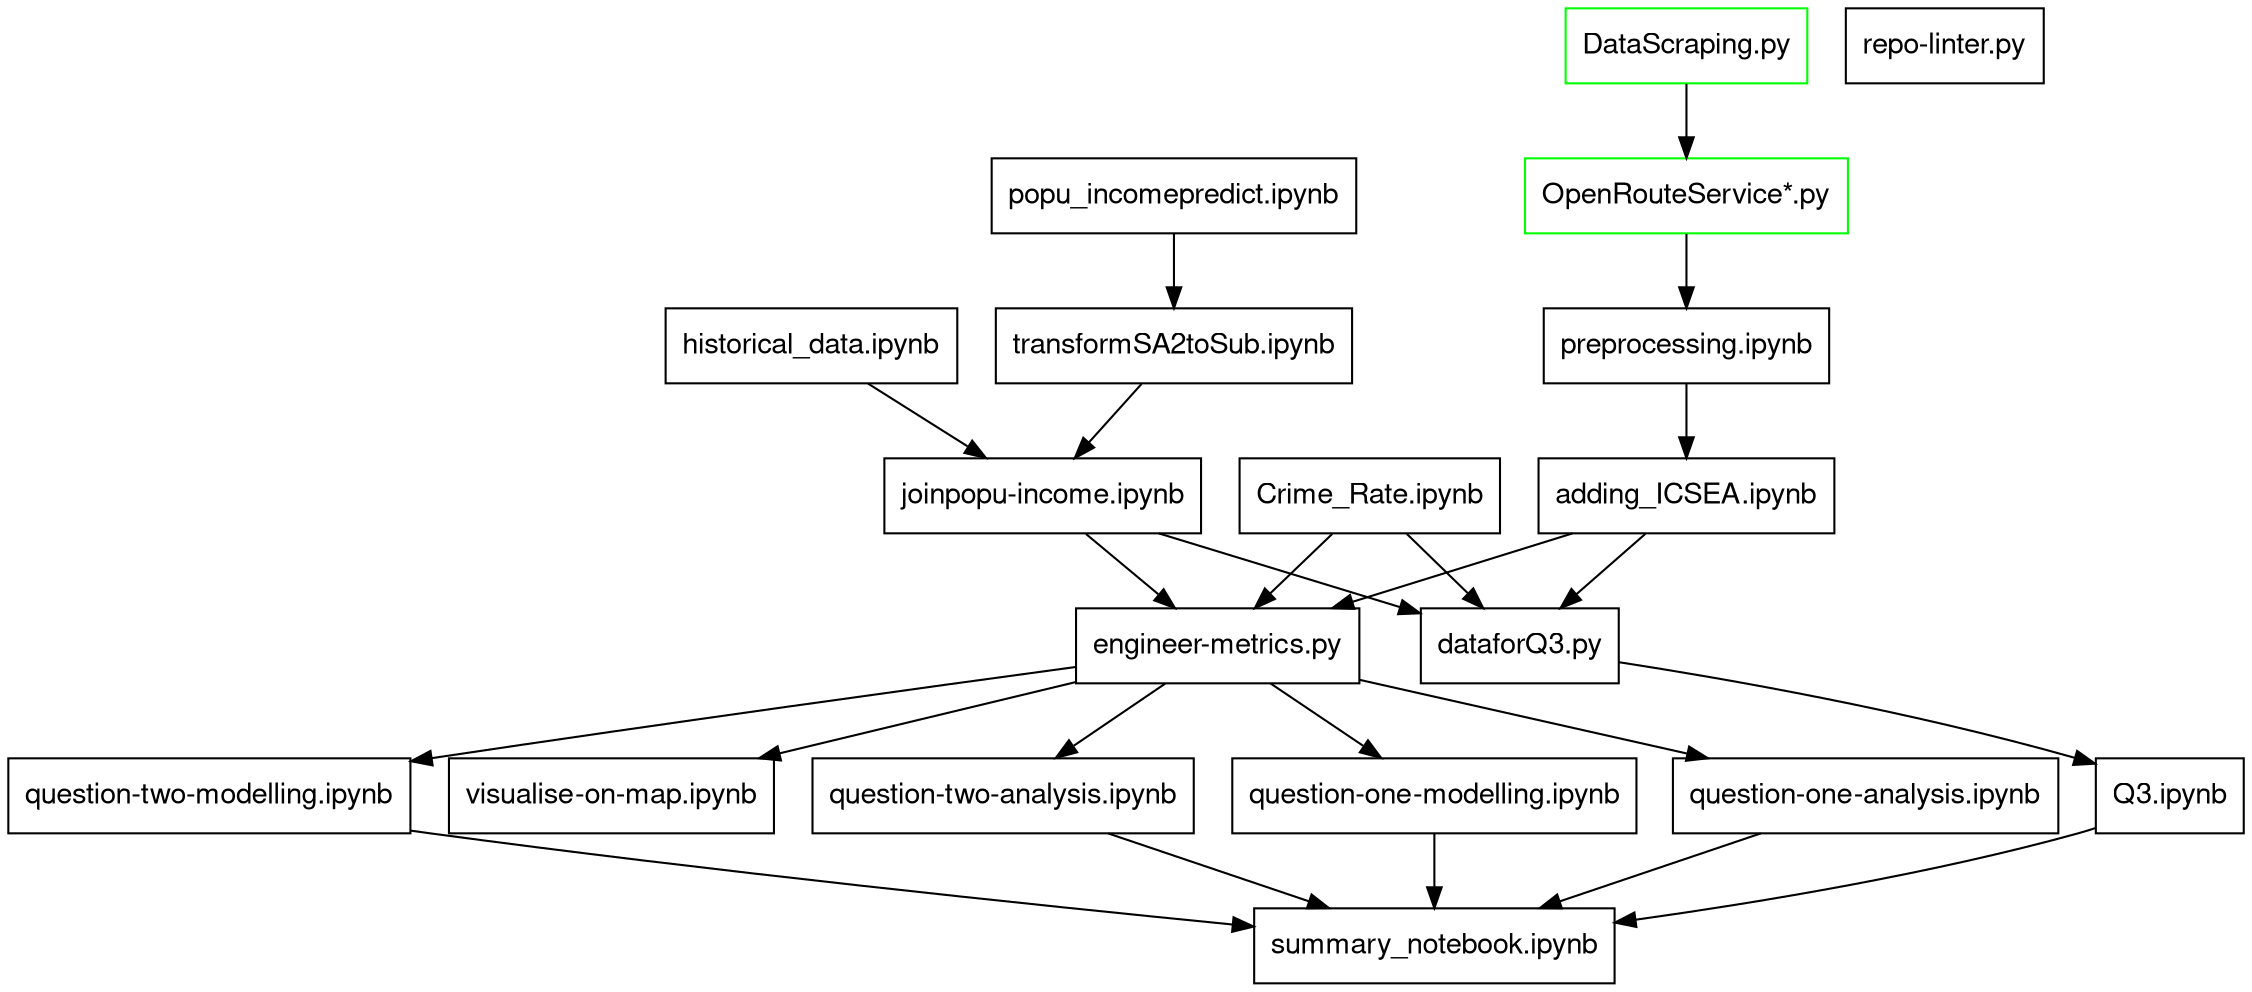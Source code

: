 digraph G {
  fontname="Helvetica,Arial,sans-serif"
  node [fontname="Helvetica,Arial,sans-serif"]
  edge [fontname="Helvetica,Arial,sans-serif"]
  node [shape=box];
  "DataScraping.py" [color="green"]
  "OpenRouteService*.py" [color="green"]
  "DataScraping.py" -> "OpenRouteService*.py" 
  "OpenRouteService*.py" -> "preprocessing.ipynb"
  "popu_incomepredict.ipynb"
  "popu_incomepredict.ipynb" -> "transformSA2toSub.ipynb"
  "transformSA2toSub.ipynb"
  "transformSA2toSub.ipynb" -> "joinpopu-income.ipynb"
  "historical_data.ipynb"
  "historical_data.ipynb" -> "joinpopu-income.ipynb"
  "joinpopu-income.ipynb"
  "joinpopu-income.ipynb" -> "dataforQ3.py"
  "joinpopu-income.ipynb" -> "engineer-metrics.py"
  "Crime_Rate.ipynb"
  "Crime_Rate.ipynb" -> "dataforQ3.py"
  "Crime_Rate.ipynb" -> "engineer-metrics.py"
  "preprocessing.ipynb"
  "preprocessing.ipynb" -> "adding_ICSEA.ipynb"
  "adding_ICSEA.ipynb"
  "adding_ICSEA.ipynb" -> "dataforQ3.py"
  "adding_ICSEA.ipynb" -> "engineer-metrics.py"
  "engineer-metrics.py"
  "engineer-metrics.py" -> "question-one-modelling.ipynb"
  "engineer-metrics.py" -> "question-one-analysis.ipynb"
  "engineer-metrics.py" -> "question-two-modelling.ipynb"
  "engineer-metrics.py" -> "question-two-analysis.ipynb"
  "engineer-metrics.py" -> "visualise-on-map.ipynb"
  "dataforQ3.py"
  "dataforQ3.py" -> "Q3.ipynb"
  "question-one-modelling.ipynb"
  "question-one-modelling.ipynb" -> "summary_notebook.ipynb"
  "question-one-analysis.ipynb"
  "question-one-analysis.ipynb" -> "summary_notebook.ipynb"
  "question-two-modelling.ipynb"
  "question-two-modelling.ipynb" -> "summary_notebook.ipynb"
  "question-two-analysis.ipynb"
  "question-two-analysis.ipynb" -> "summary_notebook.ipynb"
  "Q3.ipynb"
  "Q3.ipynb" -> "summary_notebook.ipynb"
  "repo-linter.py"
}

